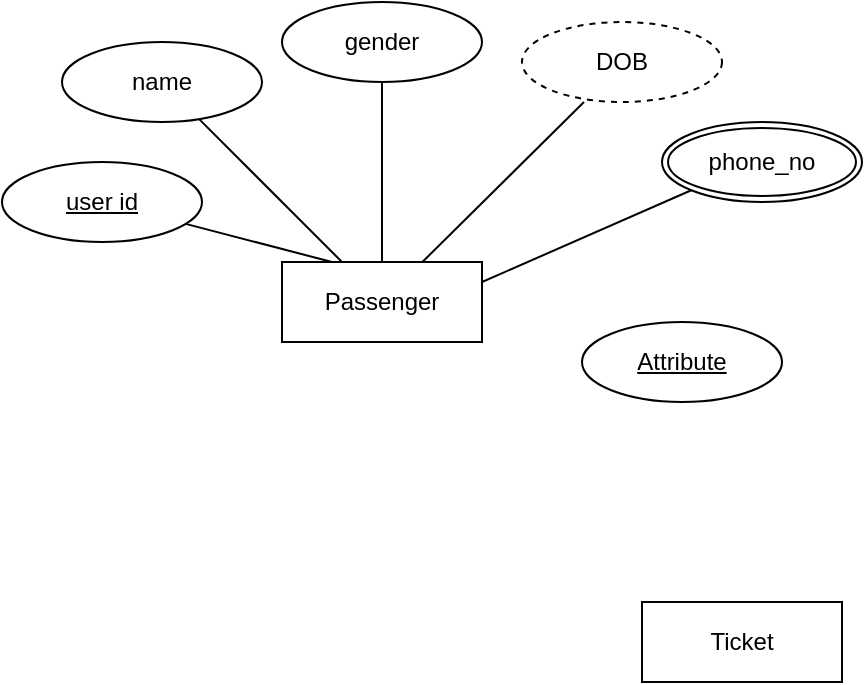 <mxfile version="17.4.0" type="github"><diagram id="R2lEEEUBdFMjLlhIrx00" name="Page-1"><mxGraphModel dx="868" dy="482" grid="1" gridSize="10" guides="1" tooltips="1" connect="1" arrows="1" fold="1" page="1" pageScale="1" pageWidth="850" pageHeight="1100" math="0" shadow="0" extFonts="Permanent Marker^https://fonts.googleapis.com/css?family=Permanent+Marker"><root><mxCell id="0"/><mxCell id="1" parent="0"/><mxCell id="MBF6W-ac61NgdfQavCaw-21" value="Passenger&lt;br&gt;" style="whiteSpace=wrap;html=1;align=center;" vertex="1" parent="1"><mxGeometry x="220" y="230" width="100" height="40" as="geometry"/></mxCell><mxCell id="MBF6W-ac61NgdfQavCaw-24" value="Ticket&lt;br&gt;" style="whiteSpace=wrap;html=1;align=center;" vertex="1" parent="1"><mxGeometry x="400" y="400" width="100" height="40" as="geometry"/></mxCell><mxCell id="MBF6W-ac61NgdfQavCaw-25" value="DOB&lt;br&gt;" style="ellipse;whiteSpace=wrap;html=1;align=center;dashed=1;" vertex="1" parent="1"><mxGeometry x="340" y="110" width="100" height="40" as="geometry"/></mxCell><mxCell id="MBF6W-ac61NgdfQavCaw-26" value="user id&lt;br&gt;" style="ellipse;whiteSpace=wrap;html=1;align=center;fontStyle=4;" vertex="1" parent="1"><mxGeometry x="80" y="180" width="100" height="40" as="geometry"/></mxCell><mxCell id="MBF6W-ac61NgdfQavCaw-27" value="gender&lt;br&gt;" style="ellipse;whiteSpace=wrap;html=1;align=center;" vertex="1" parent="1"><mxGeometry x="220" y="100" width="100" height="40" as="geometry"/></mxCell><mxCell id="MBF6W-ac61NgdfQavCaw-28" value="name&lt;br&gt;" style="ellipse;whiteSpace=wrap;html=1;align=center;" vertex="1" parent="1"><mxGeometry x="110" y="120" width="100" height="40" as="geometry"/></mxCell><mxCell id="MBF6W-ac61NgdfQavCaw-29" value="" style="endArrow=none;html=1;rounded=0;" edge="1" parent="1" source="MBF6W-ac61NgdfQavCaw-28" target="MBF6W-ac61NgdfQavCaw-21"><mxGeometry relative="1" as="geometry"><mxPoint x="340" y="280" as="sourcePoint"/><mxPoint x="500" y="280" as="targetPoint"/></mxGeometry></mxCell><mxCell id="MBF6W-ac61NgdfQavCaw-30" value="" style="endArrow=none;html=1;rounded=0;entryX=0.25;entryY=0;entryDx=0;entryDy=0;" edge="1" parent="1" source="MBF6W-ac61NgdfQavCaw-26" target="MBF6W-ac61NgdfQavCaw-21"><mxGeometry relative="1" as="geometry"><mxPoint x="340" y="280" as="sourcePoint"/><mxPoint x="220" y="190" as="targetPoint"/></mxGeometry></mxCell><mxCell id="MBF6W-ac61NgdfQavCaw-31" value="" style="endArrow=none;html=1;rounded=0;exitX=0.31;exitY=1;exitDx=0;exitDy=0;exitPerimeter=0;" edge="1" parent="1" source="MBF6W-ac61NgdfQavCaw-25" target="MBF6W-ac61NgdfQavCaw-21"><mxGeometry relative="1" as="geometry"><mxPoint x="390" y="150" as="sourcePoint"/><mxPoint x="550" y="139.5" as="targetPoint"/></mxGeometry></mxCell><mxCell id="MBF6W-ac61NgdfQavCaw-32" value="" style="endArrow=none;html=1;rounded=0;" edge="1" parent="1" source="MBF6W-ac61NgdfQavCaw-27" target="MBF6W-ac61NgdfQavCaw-21"><mxGeometry relative="1" as="geometry"><mxPoint x="340" y="280" as="sourcePoint"/><mxPoint x="500" y="280" as="targetPoint"/></mxGeometry></mxCell><mxCell id="MBF6W-ac61NgdfQavCaw-33" value="Attribute" style="ellipse;whiteSpace=wrap;html=1;align=center;fontStyle=4;" vertex="1" parent="1"><mxGeometry x="370" y="260" width="100" height="40" as="geometry"/></mxCell><mxCell id="MBF6W-ac61NgdfQavCaw-34" value="phone_no&lt;br&gt;" style="ellipse;shape=doubleEllipse;margin=3;whiteSpace=wrap;html=1;align=center;" vertex="1" parent="1"><mxGeometry x="410" y="160" width="100" height="40" as="geometry"/></mxCell><mxCell id="MBF6W-ac61NgdfQavCaw-35" value="" style="endArrow=none;html=1;rounded=0;exitX=1;exitY=0.25;exitDx=0;exitDy=0;entryX=0;entryY=1;entryDx=0;entryDy=0;" edge="1" parent="1" source="MBF6W-ac61NgdfQavCaw-21" target="MBF6W-ac61NgdfQavCaw-34"><mxGeometry relative="1" as="geometry"><mxPoint x="340" y="270" as="sourcePoint"/><mxPoint x="500" y="270" as="targetPoint"/></mxGeometry></mxCell></root></mxGraphModel></diagram></mxfile>